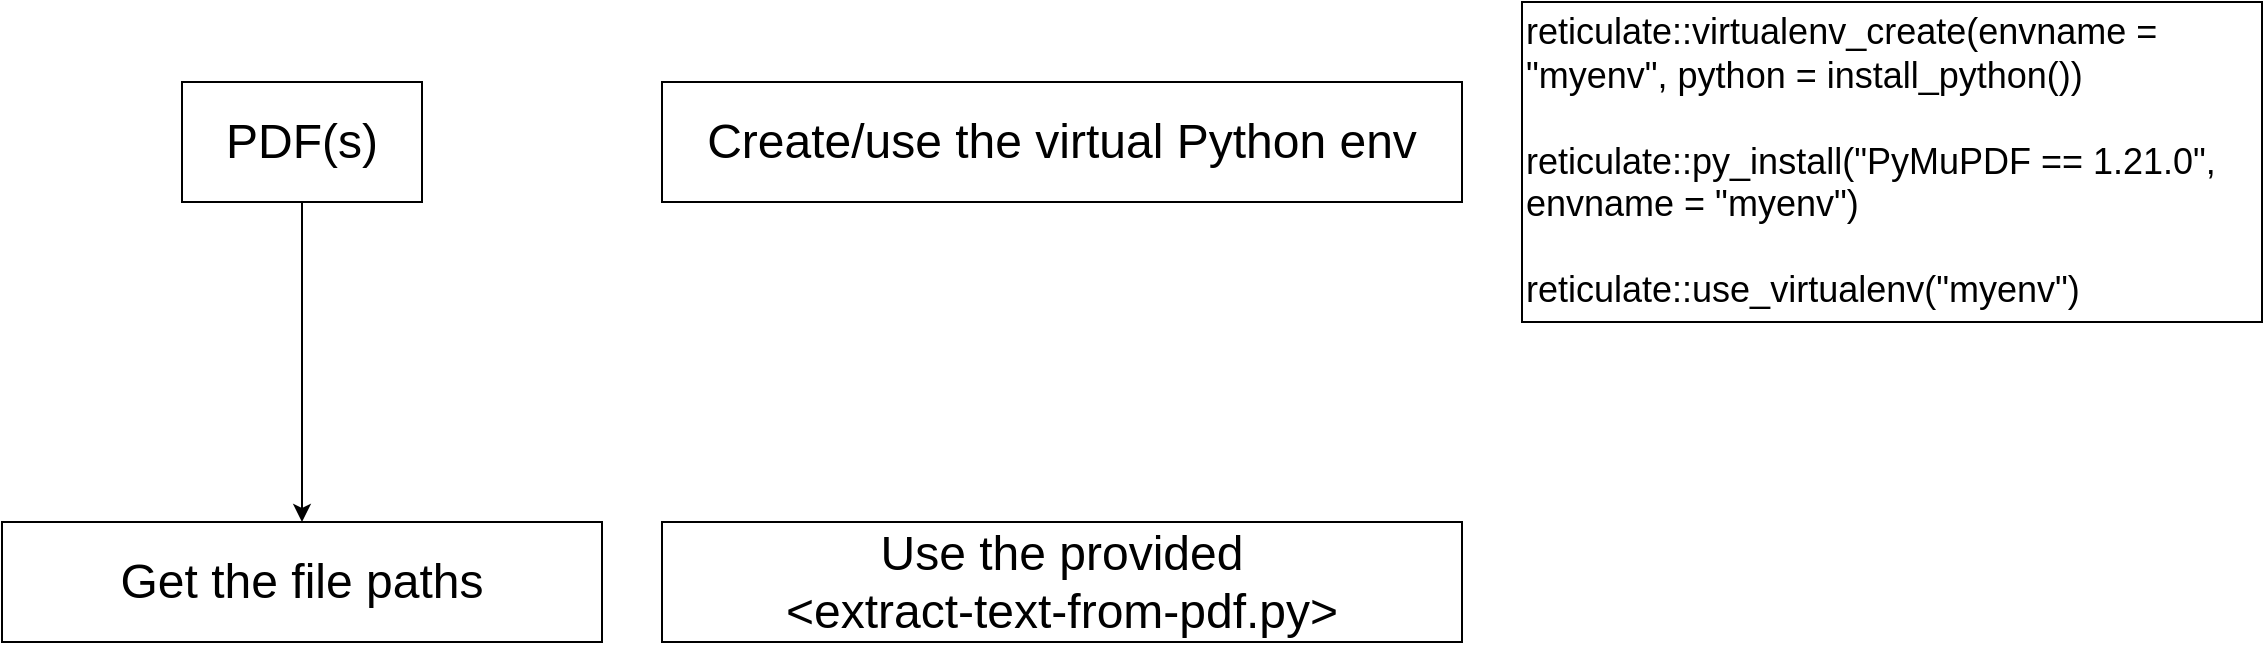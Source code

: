 <mxfile version="21.2.1" type="device">
  <diagram name="Page-1" id="8C9znU81OTPideIA9PTV">
    <mxGraphModel dx="2766" dy="2123" grid="1" gridSize="10" guides="1" tooltips="1" connect="1" arrows="1" fold="1" page="1" pageScale="1" pageWidth="1169" pageHeight="827" math="0" shadow="0">
      <root>
        <mxCell id="0" />
        <mxCell id="1" parent="0" />
        <mxCell id="hrEuV6RJLTrB_D0wIFEu-7" style="edgeStyle=orthogonalEdgeStyle;rounded=0;orthogonalLoop=1;jettySize=auto;html=1;exitX=0.5;exitY=1;exitDx=0;exitDy=0;entryX=0.5;entryY=0;entryDx=0;entryDy=0;" edge="1" parent="1" source="hrEuV6RJLTrB_D0wIFEu-1" target="hrEuV6RJLTrB_D0wIFEu-6">
          <mxGeometry relative="1" as="geometry" />
        </mxCell>
        <mxCell id="hrEuV6RJLTrB_D0wIFEu-1" value="&lt;font style=&quot;font-size: 24px;&quot;&gt;PDF(s)&lt;/font&gt;" style="rounded=0;whiteSpace=wrap;html=1;" vertex="1" parent="1">
          <mxGeometry x="120" y="110" width="120" height="60" as="geometry" />
        </mxCell>
        <mxCell id="hrEuV6RJLTrB_D0wIFEu-3" value="&lt;font style=&quot;font-size: 24px;&quot;&gt;Create/use the virtual Python env&lt;/font&gt;" style="rounded=0;whiteSpace=wrap;html=1;" vertex="1" parent="1">
          <mxGeometry x="360" y="110" width="400" height="60" as="geometry" />
        </mxCell>
        <mxCell id="hrEuV6RJLTrB_D0wIFEu-4" value="&lt;div style=&quot;font-size: 18px;&quot;&gt;&lt;font style=&quot;font-size: 18px;&quot;&gt;reticulate::virtualenv_create(envname = &quot;myenv&quot;, python = install_python())&lt;/font&gt;&lt;/div&gt;&lt;div style=&quot;font-size: 18px;&quot;&gt;&lt;font style=&quot;font-size: 18px;&quot;&gt;&lt;br&gt;&lt;/font&gt;&lt;/div&gt;&lt;div style=&quot;font-size: 18px;&quot;&gt;&lt;font style=&quot;font-size: 18px;&quot;&gt;reticulate::py_install(&quot;PyMuPDF == 1.21.0&quot;, envname = &quot;myenv&quot;)&lt;/font&gt;&lt;/div&gt;&lt;div style=&quot;font-size: 18px;&quot;&gt;&lt;font style=&quot;font-size: 18px;&quot;&gt;&lt;br&gt;&lt;/font&gt;&lt;/div&gt;&lt;div style=&quot;font-size: 18px;&quot;&gt;&lt;font style=&quot;font-size: 18px;&quot;&gt;reticulate::use_virtualenv(&quot;myenv&quot;)&lt;/font&gt;&lt;/div&gt;" style="rounded=0;whiteSpace=wrap;html=1;align=left;" vertex="1" parent="1">
          <mxGeometry x="790" y="70" width="370" height="160" as="geometry" />
        </mxCell>
        <mxCell id="hrEuV6RJLTrB_D0wIFEu-5" value="&lt;span style=&quot;font-size: 24px;&quot;&gt;Use the provided &lt;br&gt;&amp;lt;extract-text-from-pdf.py&amp;gt;&lt;/span&gt;" style="rounded=0;whiteSpace=wrap;html=1;" vertex="1" parent="1">
          <mxGeometry x="360" y="330" width="400" height="60" as="geometry" />
        </mxCell>
        <mxCell id="hrEuV6RJLTrB_D0wIFEu-6" value="&lt;span style=&quot;font-size: 24px;&quot;&gt;Get the file paths&lt;/span&gt;" style="rounded=0;whiteSpace=wrap;html=1;" vertex="1" parent="1">
          <mxGeometry x="30" y="330" width="300" height="60" as="geometry" />
        </mxCell>
      </root>
    </mxGraphModel>
  </diagram>
</mxfile>
